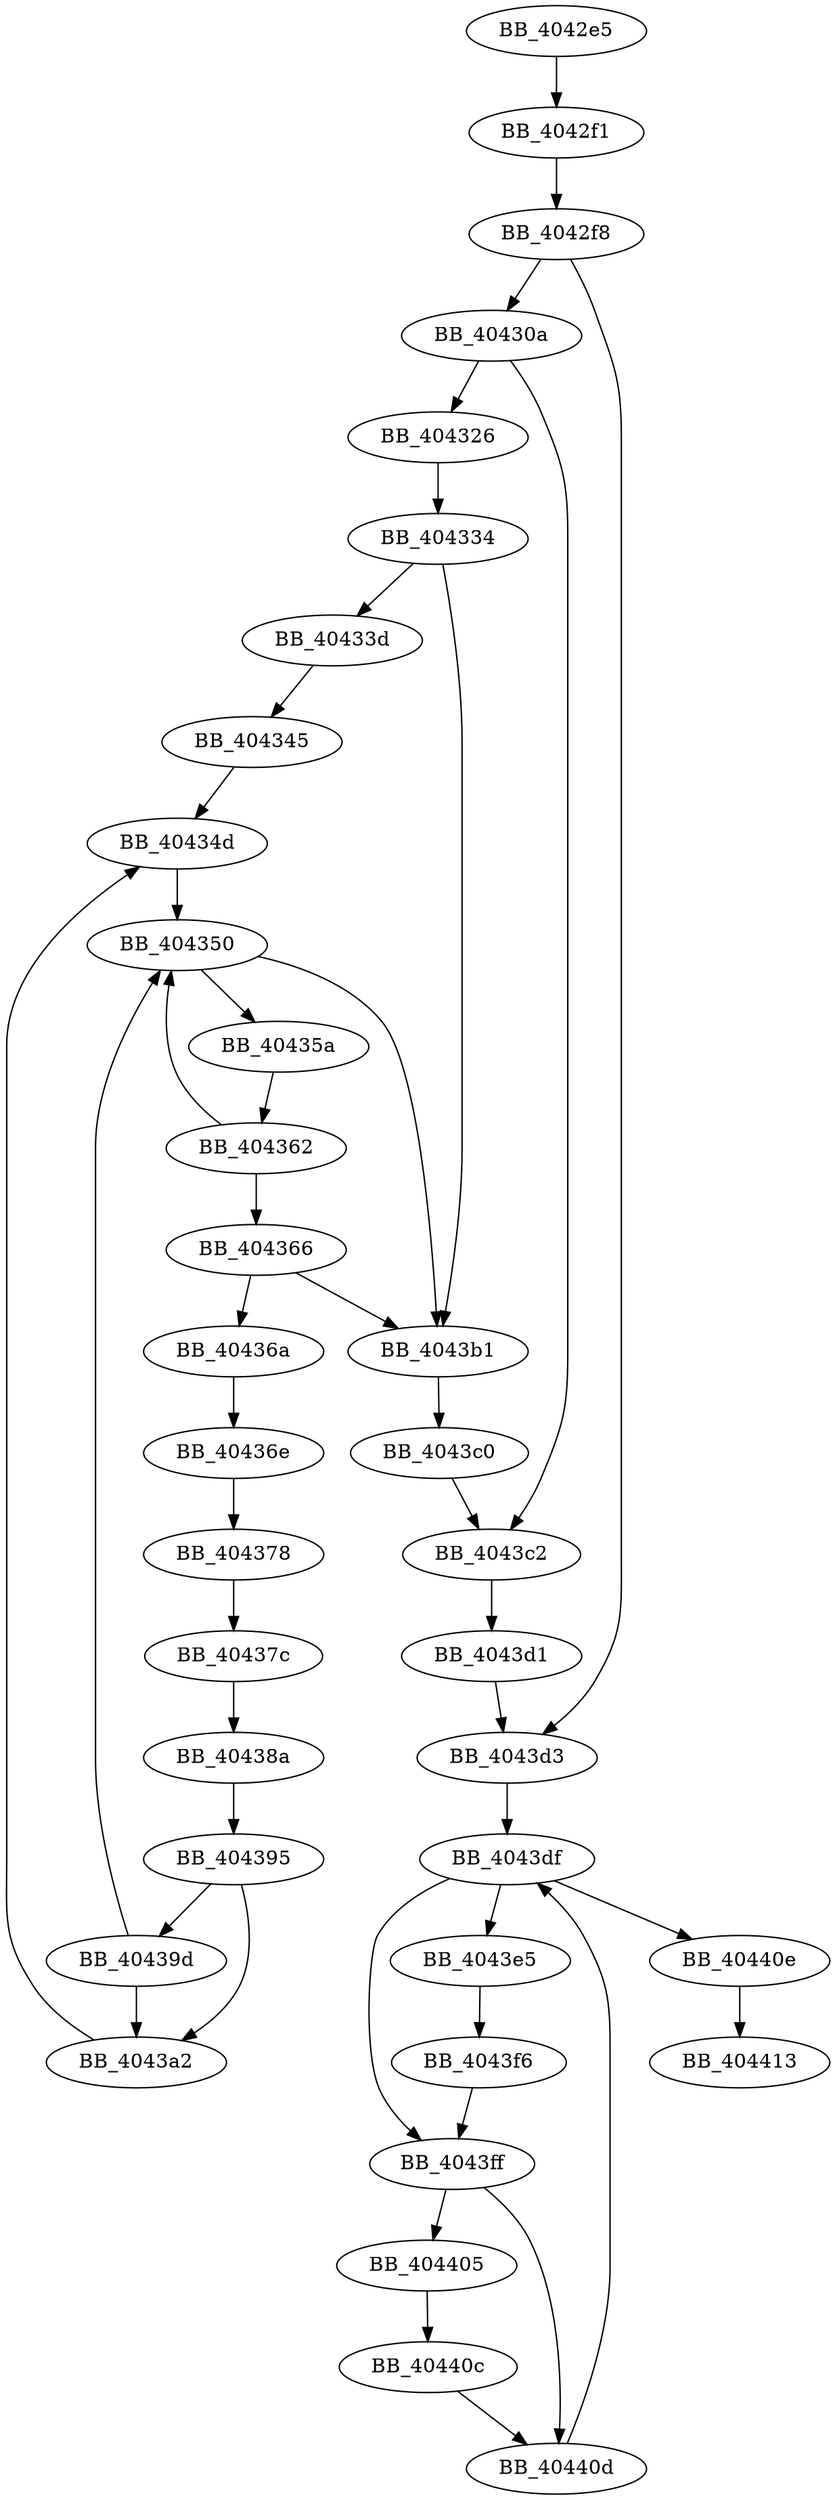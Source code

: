 DiGraph _doexit{
BB_4042e5->BB_4042f1
BB_4042f1->BB_4042f8
BB_4042f8->BB_40430a
BB_4042f8->BB_4043d3
BB_40430a->BB_404326
BB_40430a->BB_4043c2
BB_404326->BB_404334
BB_404334->BB_40433d
BB_404334->BB_4043b1
BB_40433d->BB_404345
BB_404345->BB_40434d
BB_40434d->BB_404350
BB_404350->BB_40435a
BB_404350->BB_4043b1
BB_40435a->BB_404362
BB_404362->BB_404350
BB_404362->BB_404366
BB_404366->BB_40436a
BB_404366->BB_4043b1
BB_40436a->BB_40436e
BB_40436e->BB_404378
BB_404378->BB_40437c
BB_40437c->BB_40438a
BB_40438a->BB_404395
BB_404395->BB_40439d
BB_404395->BB_4043a2
BB_40439d->BB_404350
BB_40439d->BB_4043a2
BB_4043a2->BB_40434d
BB_4043b1->BB_4043c0
BB_4043c0->BB_4043c2
BB_4043c2->BB_4043d1
BB_4043d1->BB_4043d3
BB_4043d3->BB_4043df
BB_4043df->BB_4043e5
BB_4043df->BB_4043ff
BB_4043df->BB_40440e
BB_4043e5->BB_4043f6
BB_4043f6->BB_4043ff
BB_4043ff->BB_404405
BB_4043ff->BB_40440d
BB_404405->BB_40440c
BB_40440c->BB_40440d
BB_40440d->BB_4043df
BB_40440e->BB_404413
}
